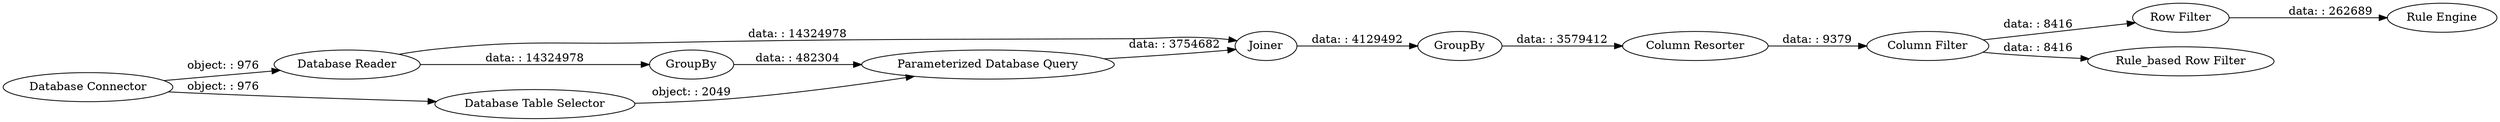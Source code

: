digraph {
	"3509359416893129981_2" [label="Database Reader"]
	"3509359416893129981_8" [label="Column Resorter"]
	"3509359416893129981_6" [label=Joiner]
	"3509359416893129981_10" [label="Row Filter"]
	"3509359416893129981_12" [label="Rule Engine"]
	"3509359416893129981_4" [label="Parameterized Database Query"]
	"3509359416893129981_11" [label="Rule_based Row Filter"]
	"3509359416893129981_3" [label="Database Table Selector"]
	"3509359416893129981_5" [label=GroupBy]
	"3509359416893129981_1" [label="Database Connector"]
	"3509359416893129981_7" [label=GroupBy]
	"3509359416893129981_9" [label="Column Filter"]
	"3509359416893129981_3" -> "3509359416893129981_4" [label="object: : 2049"]
	"3509359416893129981_7" -> "3509359416893129981_8" [label="data: : 3579412"]
	"3509359416893129981_6" -> "3509359416893129981_7" [label="data: : 4129492"]
	"3509359416893129981_5" -> "3509359416893129981_4" [label="data: : 482304"]
	"3509359416893129981_1" -> "3509359416893129981_2" [label="object: : 976"]
	"3509359416893129981_1" -> "3509359416893129981_3" [label="object: : 976"]
	"3509359416893129981_10" -> "3509359416893129981_12" [label="data: : 262689"]
	"3509359416893129981_9" -> "3509359416893129981_10" [label="data: : 8416"]
	"3509359416893129981_8" -> "3509359416893129981_9" [label="data: : 9379"]
	"3509359416893129981_2" -> "3509359416893129981_6" [label="data: : 14324978"]
	"3509359416893129981_4" -> "3509359416893129981_6" [label="data: : 3754682"]
	"3509359416893129981_9" -> "3509359416893129981_11" [label="data: : 8416"]
	"3509359416893129981_2" -> "3509359416893129981_5" [label="data: : 14324978"]
	rankdir=LR
}
